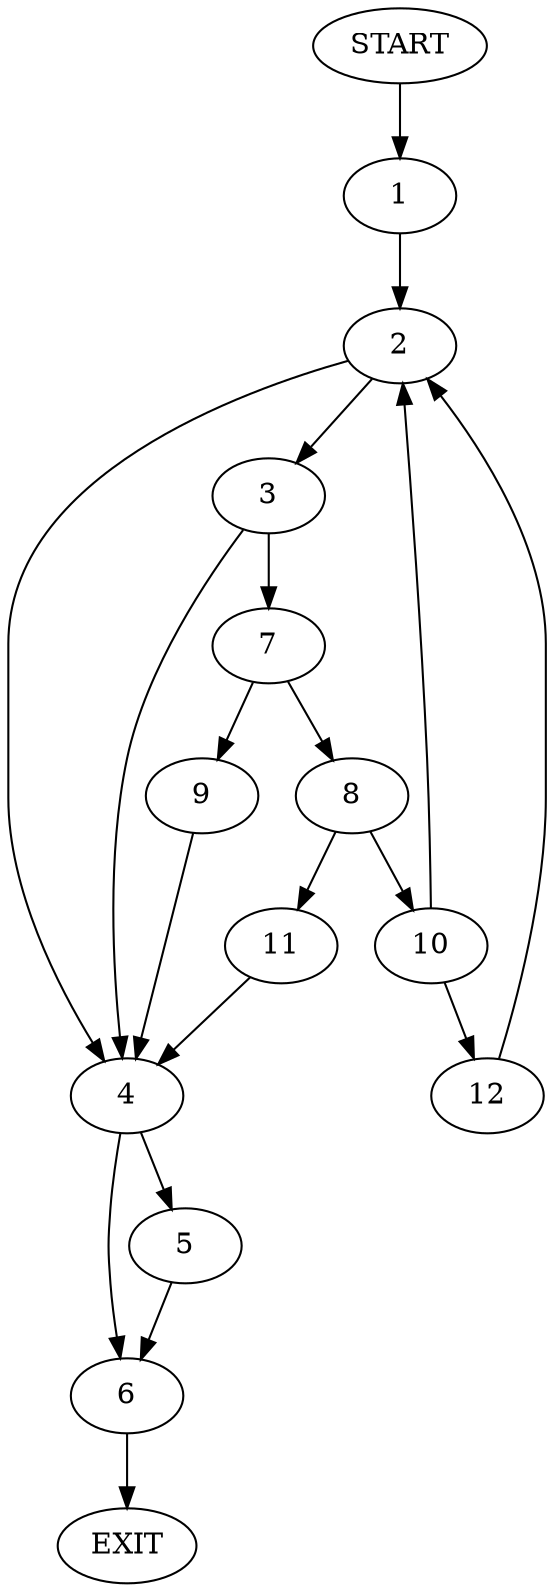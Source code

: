 digraph {
0 [label="START"]
13 [label="EXIT"]
0 -> 1
1 -> 2
2 -> 3
2 -> 4
4 -> 5
4 -> 6
3 -> 7
3 -> 4
7 -> 8
7 -> 9
9 -> 4
8 -> 10
8 -> 11
11 -> 4
10 -> 2
10 -> 12
12 -> 2
5 -> 6
6 -> 13
}

